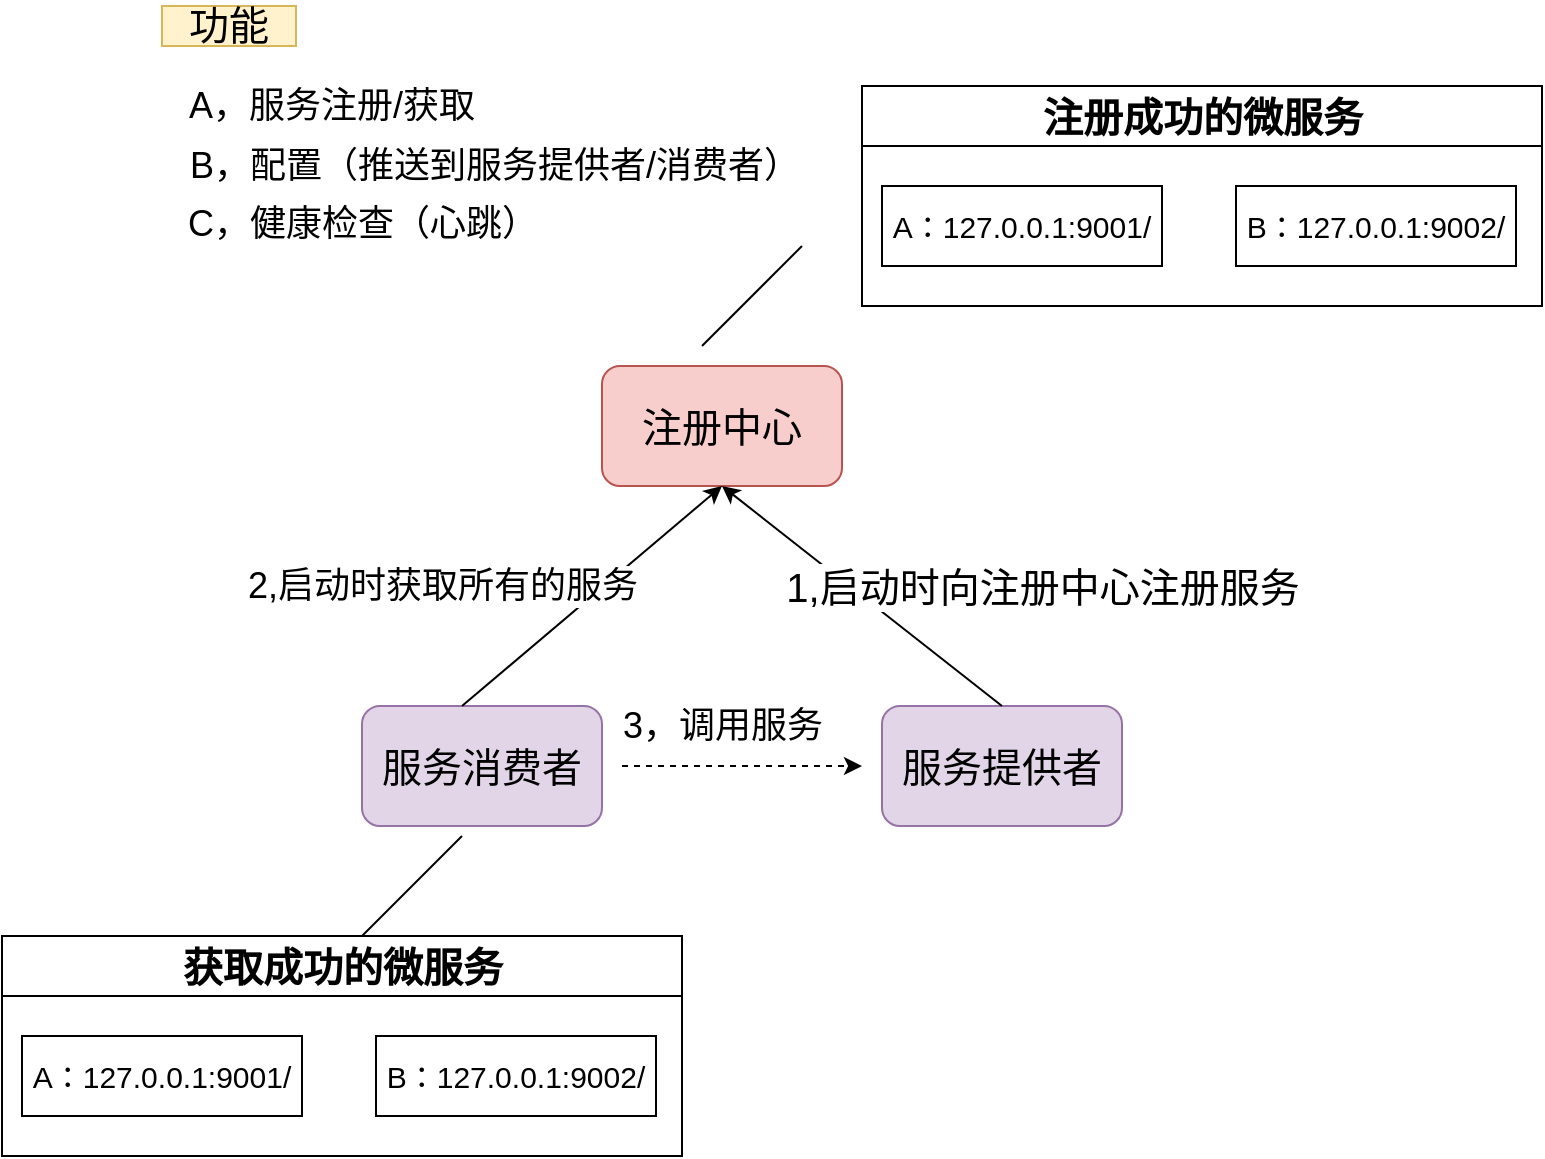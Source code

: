 <mxfile version="14.4.2" type="github">
  <diagram id="o0SM5SMyc1mI_aixQ1L5" name="Page-1">
    <mxGraphModel dx="1038" dy="560" grid="1" gridSize="10" guides="1" tooltips="1" connect="1" arrows="1" fold="1" page="1" pageScale="1" pageWidth="827" pageHeight="1169" math="0" shadow="0">
      <root>
        <mxCell id="0" />
        <mxCell id="1" parent="0" />
        <mxCell id="gy_wheFXdakzCj5BAdgs-1" value="注册中心" style="rounded=1;whiteSpace=wrap;html=1;fontSize=20;fillColor=#f8cecc;strokeColor=#b85450;" vertex="1" parent="1">
          <mxGeometry x="300" y="190" width="120" height="60" as="geometry" />
        </mxCell>
        <mxCell id="gy_wheFXdakzCj5BAdgs-2" value="服务消费者" style="rounded=1;whiteSpace=wrap;html=1;fontSize=20;fillColor=#e1d5e7;strokeColor=#9673a6;" vertex="1" parent="1">
          <mxGeometry x="180" y="360" width="120" height="60" as="geometry" />
        </mxCell>
        <mxCell id="gy_wheFXdakzCj5BAdgs-3" value="服务提供者" style="rounded=1;whiteSpace=wrap;html=1;fontSize=20;fillColor=#e1d5e7;strokeColor=#9673a6;" vertex="1" parent="1">
          <mxGeometry x="440" y="360" width="120" height="60" as="geometry" />
        </mxCell>
        <mxCell id="gy_wheFXdakzCj5BAdgs-4" value="" style="endArrow=classic;html=1;entryX=0.5;entryY=1;entryDx=0;entryDy=0;exitX=0.5;exitY=0;exitDx=0;exitDy=0;" edge="1" parent="1" source="gy_wheFXdakzCj5BAdgs-3" target="gy_wheFXdakzCj5BAdgs-1">
          <mxGeometry width="50" height="50" relative="1" as="geometry">
            <mxPoint x="500" y="350" as="sourcePoint" />
            <mxPoint x="440" y="260" as="targetPoint" />
          </mxGeometry>
        </mxCell>
        <mxCell id="gy_wheFXdakzCj5BAdgs-5" value="1,启动时向注册中心注册服务" style="edgeLabel;html=1;align=center;verticalAlign=middle;resizable=0;points=[];fontSize=20;" vertex="1" connectable="0" parent="gy_wheFXdakzCj5BAdgs-4">
          <mxGeometry x="-0.154" relative="1" as="geometry">
            <mxPoint x="78.97" y="-13.66" as="offset" />
          </mxGeometry>
        </mxCell>
        <mxCell id="gy_wheFXdakzCj5BAdgs-6" value="2,启动时获取所有的服务" style="endArrow=classic;html=1;fontSize=18;" edge="1" parent="1">
          <mxGeometry x="-0.634" y="52" width="50" height="50" relative="1" as="geometry">
            <mxPoint x="230" y="360" as="sourcePoint" />
            <mxPoint x="360" y="250" as="targetPoint" />
            <mxPoint as="offset" />
          </mxGeometry>
        </mxCell>
        <mxCell id="gy_wheFXdakzCj5BAdgs-9" value="&lt;font style=&quot;font-size: 20px&quot;&gt;注册成功的微服务&lt;/font&gt;" style="swimlane;html=1;startSize=30;horizontal=1;containerType=tree;newEdgeStyle={&quot;edgeStyle&quot;:&quot;elbowEdgeStyle&quot;,&quot;startArrow&quot;:&quot;none&quot;,&quot;endArrow&quot;:&quot;none&quot;};" vertex="1" parent="1">
          <mxGeometry x="430" y="50" width="340" height="110" as="geometry" />
        </mxCell>
        <mxCell id="gy_wheFXdakzCj5BAdgs-8" value="&lt;font style=&quot;font-size: 15px&quot;&gt;A：127.0.0.1:9001/&lt;/font&gt;" style="rounded=0;whiteSpace=wrap;html=1;" vertex="1" parent="gy_wheFXdakzCj5BAdgs-9">
          <mxGeometry x="10" y="50" width="140" height="40" as="geometry" />
        </mxCell>
        <mxCell id="gy_wheFXdakzCj5BAdgs-16" value="B：127.0.0.1:9002/" style="rounded=0;whiteSpace=wrap;html=1;fontSize=15;" vertex="1" parent="gy_wheFXdakzCj5BAdgs-9">
          <mxGeometry x="187" y="50" width="140" height="40" as="geometry" />
        </mxCell>
        <mxCell id="gy_wheFXdakzCj5BAdgs-17" value="" style="endArrow=none;html=1;fontSize=18;" edge="1" parent="1">
          <mxGeometry width="50" height="50" relative="1" as="geometry">
            <mxPoint x="350" y="180" as="sourcePoint" />
            <mxPoint x="400" y="130" as="targetPoint" />
          </mxGeometry>
        </mxCell>
        <mxCell id="gy_wheFXdakzCj5BAdgs-18" value="&lt;font style=&quot;font-size: 20px&quot;&gt;获取成功的微服务&lt;/font&gt;" style="swimlane;html=1;startSize=30;horizontal=1;containerType=tree;newEdgeStyle={&quot;edgeStyle&quot;:&quot;elbowEdgeStyle&quot;,&quot;startArrow&quot;:&quot;none&quot;,&quot;endArrow&quot;:&quot;none&quot;};" vertex="1" parent="1">
          <mxGeometry y="475" width="340" height="110" as="geometry" />
        </mxCell>
        <mxCell id="gy_wheFXdakzCj5BAdgs-19" value="&lt;font style=&quot;font-size: 15px&quot;&gt;A：127.0.0.1:9001/&lt;/font&gt;" style="rounded=0;whiteSpace=wrap;html=1;" vertex="1" parent="gy_wheFXdakzCj5BAdgs-18">
          <mxGeometry x="10" y="50" width="140" height="40" as="geometry" />
        </mxCell>
        <mxCell id="gy_wheFXdakzCj5BAdgs-20" value="B：127.0.0.1:9002/" style="rounded=0;whiteSpace=wrap;html=1;fontSize=15;" vertex="1" parent="gy_wheFXdakzCj5BAdgs-18">
          <mxGeometry x="187" y="50" width="140" height="40" as="geometry" />
        </mxCell>
        <mxCell id="gy_wheFXdakzCj5BAdgs-21" value="" style="endArrow=none;html=1;fontSize=18;" edge="1" parent="1">
          <mxGeometry width="50" height="50" relative="1" as="geometry">
            <mxPoint x="180" y="475" as="sourcePoint" />
            <mxPoint x="230" y="425" as="targetPoint" />
          </mxGeometry>
        </mxCell>
        <mxCell id="gy_wheFXdakzCj5BAdgs-23" value="A，服务注册/获取" style="text;html=1;strokeColor=none;fillColor=none;align=center;verticalAlign=middle;whiteSpace=wrap;rounded=0;fontSize=18;" vertex="1" parent="1">
          <mxGeometry x="80" y="50" width="170" height="20" as="geometry" />
        </mxCell>
        <mxCell id="gy_wheFXdakzCj5BAdgs-24" value="B，配置（推送到服务提供者/消费者）" style="text;html=1;strokeColor=none;fillColor=none;align=center;verticalAlign=middle;whiteSpace=wrap;rounded=0;fontSize=18;" vertex="1" parent="1">
          <mxGeometry x="93" y="80" width="307" height="20" as="geometry" />
        </mxCell>
        <mxCell id="gy_wheFXdakzCj5BAdgs-25" value="C，健康检查（心跳）" style="text;html=1;strokeColor=none;fillColor=none;align=center;verticalAlign=middle;whiteSpace=wrap;rounded=0;fontSize=18;" vertex="1" parent="1">
          <mxGeometry x="78" y="109" width="205" height="20" as="geometry" />
        </mxCell>
        <mxCell id="gy_wheFXdakzCj5BAdgs-26" value="" style="endArrow=classic;html=1;fontSize=18;dashed=1;" edge="1" parent="1">
          <mxGeometry width="50" height="50" relative="1" as="geometry">
            <mxPoint x="310" y="390" as="sourcePoint" />
            <mxPoint x="430" y="390" as="targetPoint" />
          </mxGeometry>
        </mxCell>
        <mxCell id="gy_wheFXdakzCj5BAdgs-27" value="3，调用服务" style="edgeLabel;html=1;align=center;verticalAlign=middle;resizable=0;points=[];fontSize=18;" vertex="1" connectable="0" parent="gy_wheFXdakzCj5BAdgs-26">
          <mxGeometry x="-0.33" y="-1" relative="1" as="geometry">
            <mxPoint x="10" y="-21" as="offset" />
          </mxGeometry>
        </mxCell>
        <mxCell id="gy_wheFXdakzCj5BAdgs-28" value="&lt;font style=&quot;font-size: 20px&quot;&gt;功能&lt;/font&gt;" style="text;html=1;strokeColor=#d6b656;fillColor=#fff2cc;align=center;verticalAlign=middle;whiteSpace=wrap;rounded=0;fontSize=18;" vertex="1" parent="1">
          <mxGeometry x="80" y="10" width="67" height="20" as="geometry" />
        </mxCell>
      </root>
    </mxGraphModel>
  </diagram>
</mxfile>
